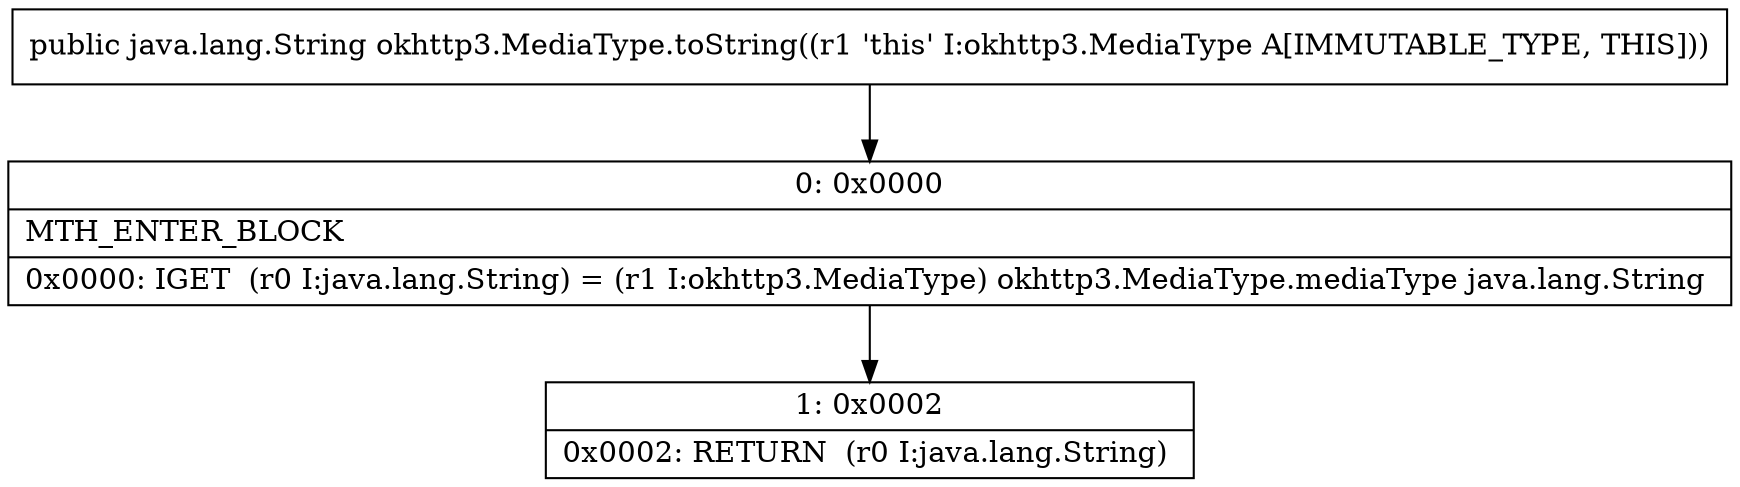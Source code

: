 digraph "CFG forokhttp3.MediaType.toString()Ljava\/lang\/String;" {
Node_0 [shape=record,label="{0\:\ 0x0000|MTH_ENTER_BLOCK\l|0x0000: IGET  (r0 I:java.lang.String) = (r1 I:okhttp3.MediaType) okhttp3.MediaType.mediaType java.lang.String \l}"];
Node_1 [shape=record,label="{1\:\ 0x0002|0x0002: RETURN  (r0 I:java.lang.String) \l}"];
MethodNode[shape=record,label="{public java.lang.String okhttp3.MediaType.toString((r1 'this' I:okhttp3.MediaType A[IMMUTABLE_TYPE, THIS])) }"];
MethodNode -> Node_0;
Node_0 -> Node_1;
}

